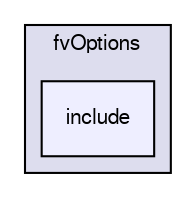 digraph "src/fvOptions/include" {
  bgcolor=transparent;
  compound=true
  node [ fontsize="10", fontname="FreeSans"];
  edge [ labelfontsize="10", labelfontname="FreeSans"];
  subgraph clusterdir_3feeed9f14097927738cfbd9bcefd859 {
    graph [ bgcolor="#ddddee", pencolor="black", label="fvOptions" fontname="FreeSans", fontsize="10", URL="dir_3feeed9f14097927738cfbd9bcefd859.html"]
  dir_257b47bbfa56ff90f7ec23347a7bb1a6 [shape=box, label="include", style="filled", fillcolor="#eeeeff", pencolor="black", URL="dir_257b47bbfa56ff90f7ec23347a7bb1a6.html"];
  }
}
